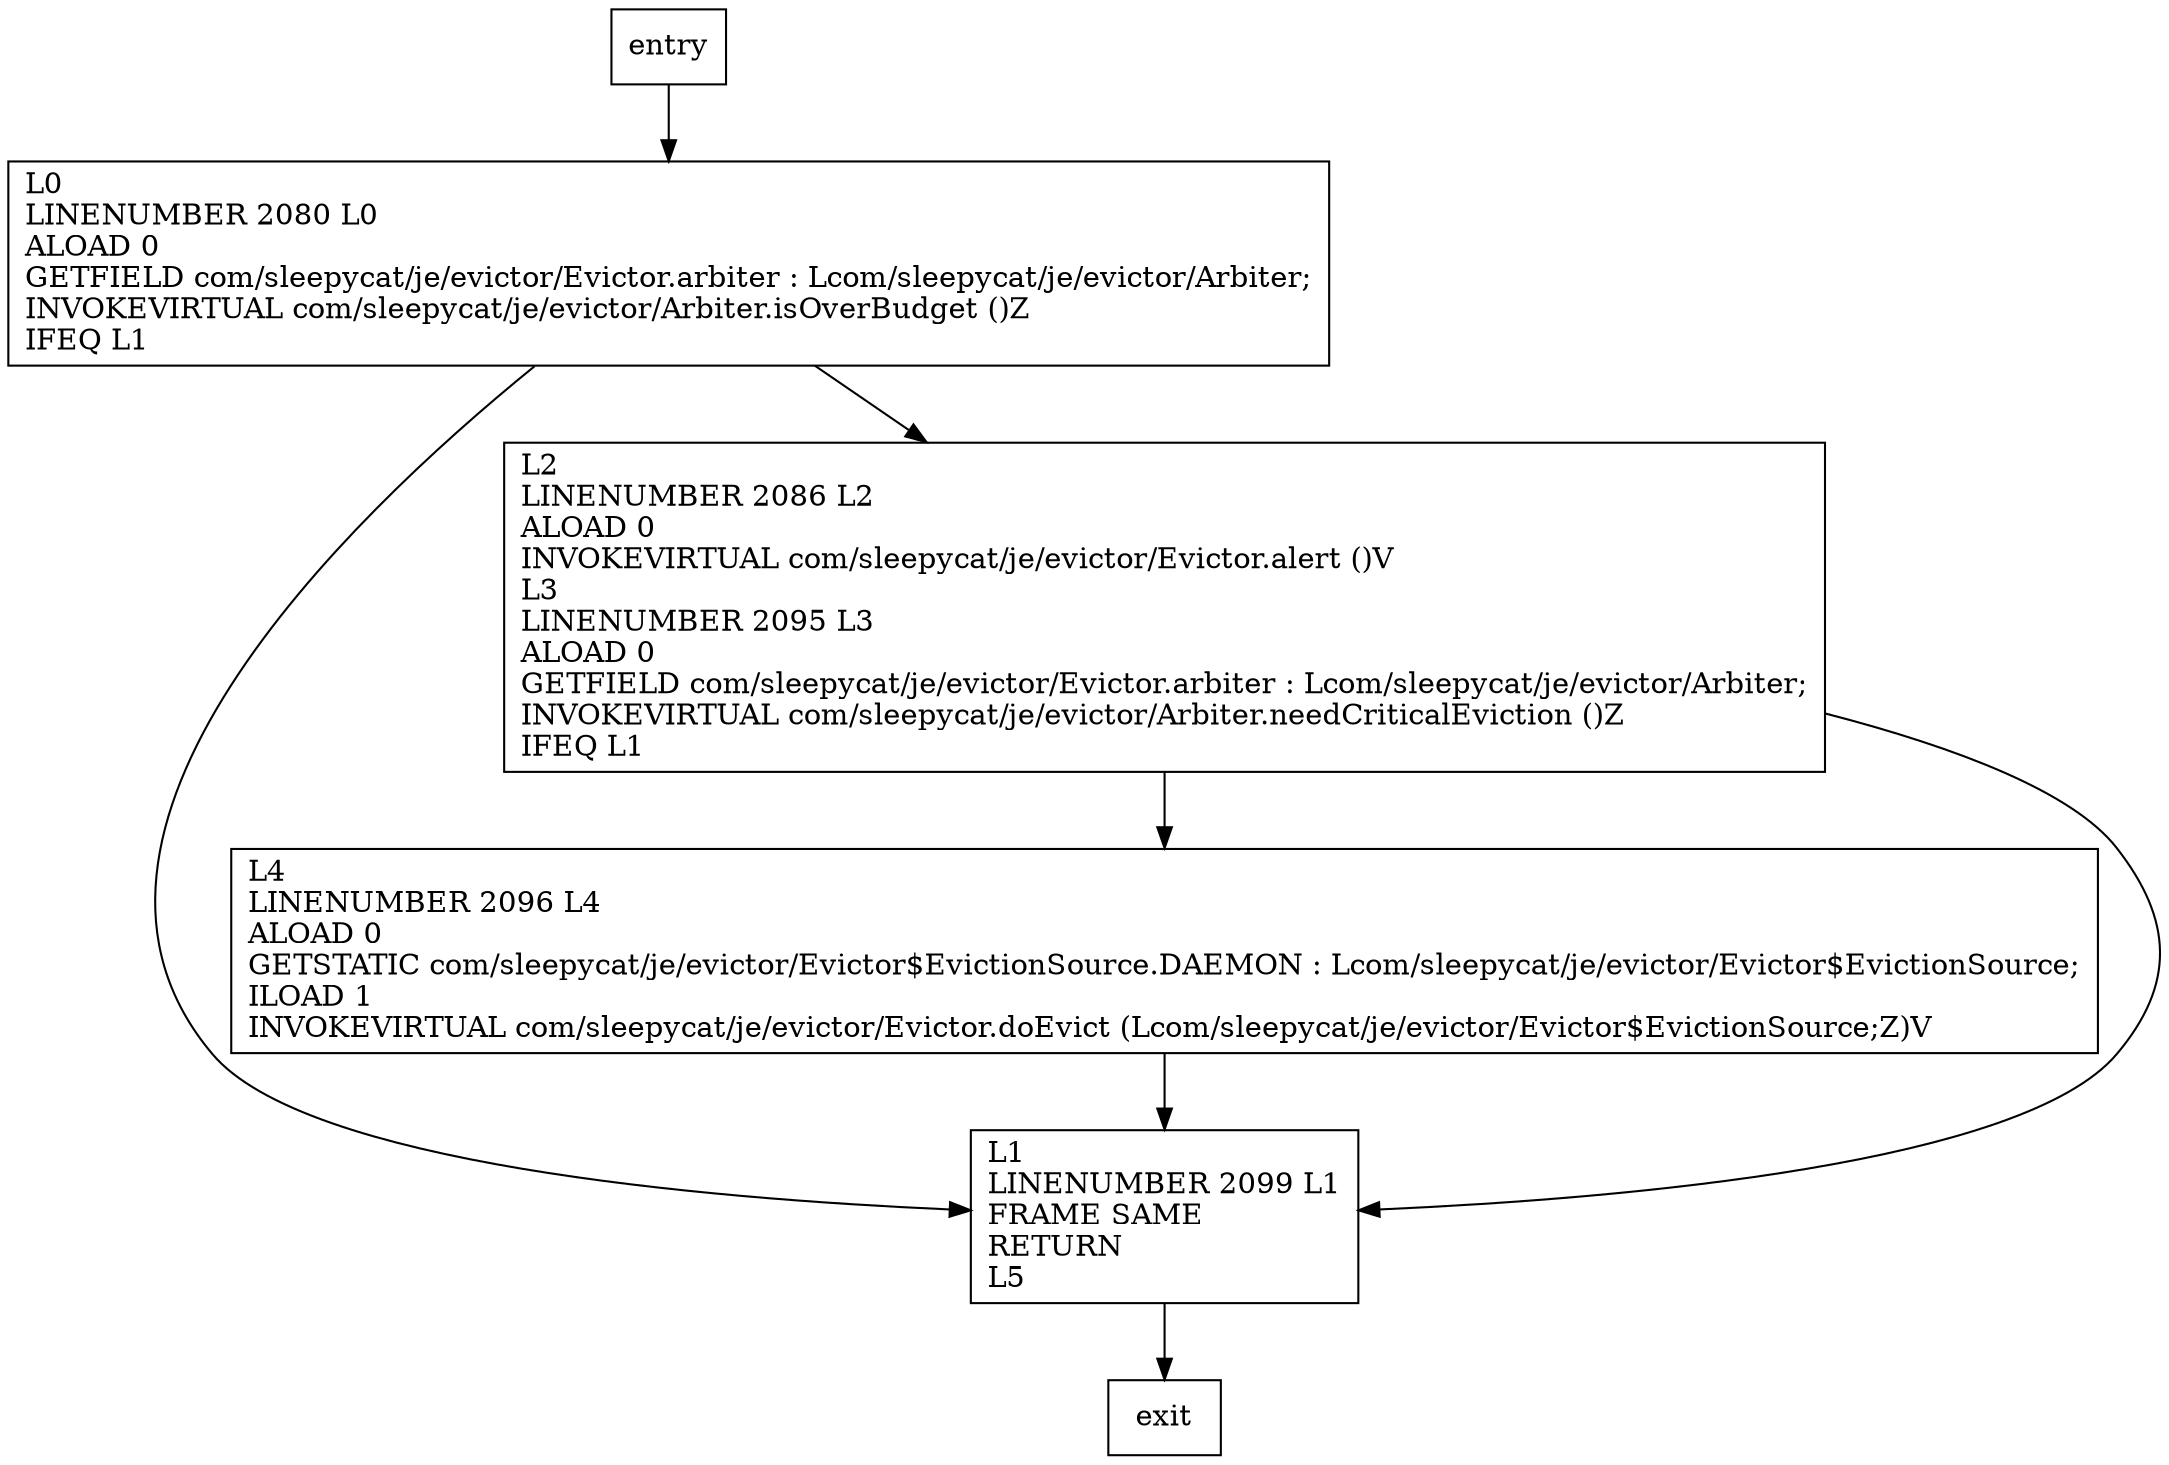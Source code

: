 digraph doDaemonEviction {
node [shape=record];
456466341 [label="L4\lLINENUMBER 2096 L4\lALOAD 0\lGETSTATIC com/sleepycat/je/evictor/Evictor$EvictionSource.DAEMON : Lcom/sleepycat/je/evictor/Evictor$EvictionSource;\lILOAD 1\lINVOKEVIRTUAL com/sleepycat/je/evictor/Evictor.doEvict (Lcom/sleepycat/je/evictor/Evictor$EvictionSource;Z)V\l"];
1752596197 [label="L0\lLINENUMBER 2080 L0\lALOAD 0\lGETFIELD com/sleepycat/je/evictor/Evictor.arbiter : Lcom/sleepycat/je/evictor/Arbiter;\lINVOKEVIRTUAL com/sleepycat/je/evictor/Arbiter.isOverBudget ()Z\lIFEQ L1\l"];
517764425 [label="L1\lLINENUMBER 2099 L1\lFRAME SAME\lRETURN\lL5\l"];
1180639575 [label="L2\lLINENUMBER 2086 L2\lALOAD 0\lINVOKEVIRTUAL com/sleepycat/je/evictor/Evictor.alert ()V\lL3\lLINENUMBER 2095 L3\lALOAD 0\lGETFIELD com/sleepycat/je/evictor/Evictor.arbiter : Lcom/sleepycat/je/evictor/Arbiter;\lINVOKEVIRTUAL com/sleepycat/je/evictor/Arbiter.needCriticalEviction ()Z\lIFEQ L1\l"];
entry;
exit;
entry -> 1752596197;
456466341 -> 517764425;
1752596197 -> 517764425;
1752596197 -> 1180639575;
517764425 -> exit;
1180639575 -> 456466341;
1180639575 -> 517764425;
}
